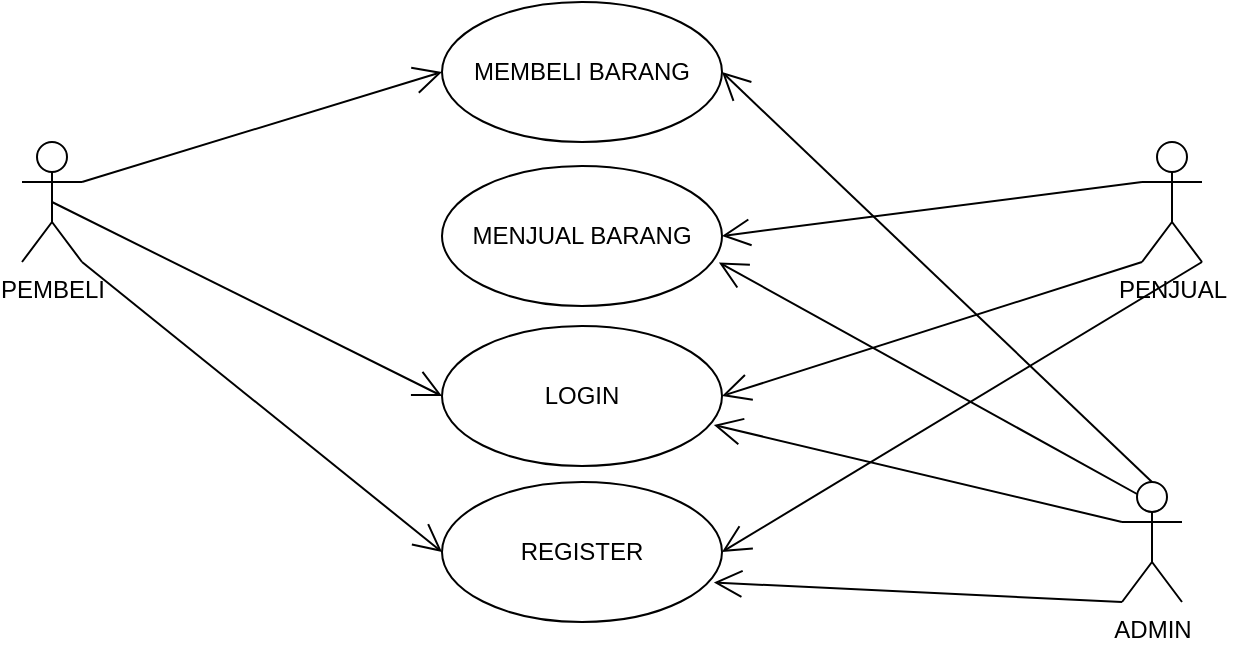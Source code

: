 <mxfile version="21.0.6" type="github">
  <diagram name="Halaman-1" id="JadzvBhNwNV5UIP1mybV">
    <mxGraphModel dx="1222" dy="648" grid="1" gridSize="10" guides="1" tooltips="1" connect="1" arrows="1" fold="1" page="1" pageScale="1" pageWidth="850" pageHeight="1100" math="0" shadow="0">
      <root>
        <mxCell id="0" />
        <mxCell id="1" parent="0" />
        <mxCell id="GqgrO-r8ar6rWsFQ3bd4-1" value="PEMBELI" style="shape=umlActor;verticalLabelPosition=bottom;verticalAlign=top;html=1;" vertex="1" parent="1">
          <mxGeometry x="120" y="190" width="30" height="60" as="geometry" />
        </mxCell>
        <mxCell id="GqgrO-r8ar6rWsFQ3bd4-4" value="MEMBELI BARANG" style="ellipse;whiteSpace=wrap;html=1;" vertex="1" parent="1">
          <mxGeometry x="330" y="120" width="140" height="70" as="geometry" />
        </mxCell>
        <mxCell id="GqgrO-r8ar6rWsFQ3bd4-5" value="MENJUAL BARANG" style="ellipse;whiteSpace=wrap;html=1;" vertex="1" parent="1">
          <mxGeometry x="330" y="202" width="140" height="70" as="geometry" />
        </mxCell>
        <mxCell id="GqgrO-r8ar6rWsFQ3bd4-6" value="PENJUAL" style="shape=umlActor;verticalLabelPosition=bottom;verticalAlign=top;html=1;" vertex="1" parent="1">
          <mxGeometry x="680" y="190" width="30" height="60" as="geometry" />
        </mxCell>
        <mxCell id="GqgrO-r8ar6rWsFQ3bd4-10" value="" style="endArrow=open;endFill=1;endSize=12;html=1;rounded=0;entryX=0;entryY=0.5;entryDx=0;entryDy=0;exitX=1;exitY=0.333;exitDx=0;exitDy=0;exitPerimeter=0;" edge="1" parent="1" source="GqgrO-r8ar6rWsFQ3bd4-1" target="GqgrO-r8ar6rWsFQ3bd4-4">
          <mxGeometry width="160" relative="1" as="geometry">
            <mxPoint x="340" y="330" as="sourcePoint" />
            <mxPoint x="500" y="330" as="targetPoint" />
          </mxGeometry>
        </mxCell>
        <mxCell id="GqgrO-r8ar6rWsFQ3bd4-11" value="" style="endArrow=open;endFill=1;endSize=12;html=1;rounded=0;entryX=1;entryY=0.5;entryDx=0;entryDy=0;" edge="1" parent="1" target="GqgrO-r8ar6rWsFQ3bd4-5">
          <mxGeometry width="160" relative="1" as="geometry">
            <mxPoint x="680" y="210" as="sourcePoint" />
            <mxPoint x="500" y="330" as="targetPoint" />
          </mxGeometry>
        </mxCell>
        <mxCell id="GqgrO-r8ar6rWsFQ3bd4-12" value="LOGIN" style="ellipse;whiteSpace=wrap;html=1;" vertex="1" parent="1">
          <mxGeometry x="330" y="282" width="140" height="70" as="geometry" />
        </mxCell>
        <mxCell id="GqgrO-r8ar6rWsFQ3bd4-13" value="REGISTER" style="ellipse;whiteSpace=wrap;html=1;" vertex="1" parent="1">
          <mxGeometry x="330" y="360" width="140" height="70" as="geometry" />
        </mxCell>
        <mxCell id="GqgrO-r8ar6rWsFQ3bd4-14" value="" style="endArrow=open;endFill=1;endSize=12;html=1;rounded=0;entryX=0;entryY=0.5;entryDx=0;entryDy=0;exitX=0.5;exitY=0.5;exitDx=0;exitDy=0;exitPerimeter=0;" edge="1" parent="1" source="GqgrO-r8ar6rWsFQ3bd4-1" target="GqgrO-r8ar6rWsFQ3bd4-12">
          <mxGeometry width="160" relative="1" as="geometry">
            <mxPoint x="340" y="330" as="sourcePoint" />
            <mxPoint x="500" y="330" as="targetPoint" />
          </mxGeometry>
        </mxCell>
        <mxCell id="GqgrO-r8ar6rWsFQ3bd4-15" value="" style="endArrow=open;endFill=1;endSize=12;html=1;rounded=0;entryX=0;entryY=0.5;entryDx=0;entryDy=0;exitX=1;exitY=1;exitDx=0;exitDy=0;exitPerimeter=0;" edge="1" parent="1" source="GqgrO-r8ar6rWsFQ3bd4-1" target="GqgrO-r8ar6rWsFQ3bd4-13">
          <mxGeometry width="160" relative="1" as="geometry">
            <mxPoint x="160" y="237" as="sourcePoint" />
            <mxPoint x="340" y="327" as="targetPoint" />
          </mxGeometry>
        </mxCell>
        <mxCell id="GqgrO-r8ar6rWsFQ3bd4-17" value="" style="endArrow=open;endFill=1;endSize=12;html=1;rounded=0;entryX=1;entryY=0.5;entryDx=0;entryDy=0;exitX=0;exitY=1;exitDx=0;exitDy=0;exitPerimeter=0;" edge="1" parent="1" source="GqgrO-r8ar6rWsFQ3bd4-6" target="GqgrO-r8ar6rWsFQ3bd4-12">
          <mxGeometry width="160" relative="1" as="geometry">
            <mxPoint x="730" y="320" as="sourcePoint" />
            <mxPoint x="520" y="347" as="targetPoint" />
          </mxGeometry>
        </mxCell>
        <mxCell id="GqgrO-r8ar6rWsFQ3bd4-18" value="" style="endArrow=open;endFill=1;endSize=12;html=1;rounded=0;entryX=1;entryY=0.5;entryDx=0;entryDy=0;exitX=1;exitY=1;exitDx=0;exitDy=0;exitPerimeter=0;" edge="1" parent="1" source="GqgrO-r8ar6rWsFQ3bd4-6" target="GqgrO-r8ar6rWsFQ3bd4-13">
          <mxGeometry width="160" relative="1" as="geometry">
            <mxPoint x="340" y="330" as="sourcePoint" />
            <mxPoint x="500" y="330" as="targetPoint" />
          </mxGeometry>
        </mxCell>
        <mxCell id="GqgrO-r8ar6rWsFQ3bd4-19" value="ADMIN" style="shape=umlActor;verticalLabelPosition=bottom;verticalAlign=top;html=1;" vertex="1" parent="1">
          <mxGeometry x="670" y="360" width="30" height="60" as="geometry" />
        </mxCell>
        <mxCell id="GqgrO-r8ar6rWsFQ3bd4-21" value="" style="endArrow=open;endFill=1;endSize=12;html=1;rounded=0;entryX=0.971;entryY=0.718;entryDx=0;entryDy=0;entryPerimeter=0;exitX=0;exitY=1;exitDx=0;exitDy=0;exitPerimeter=0;" edge="1" parent="1" source="GqgrO-r8ar6rWsFQ3bd4-19" target="GqgrO-r8ar6rWsFQ3bd4-13">
          <mxGeometry width="160" relative="1" as="geometry">
            <mxPoint x="680" y="460" as="sourcePoint" />
            <mxPoint x="500" y="330" as="targetPoint" />
          </mxGeometry>
        </mxCell>
        <mxCell id="GqgrO-r8ar6rWsFQ3bd4-23" value="" style="endArrow=open;endFill=1;endSize=12;html=1;rounded=0;exitX=0;exitY=0.333;exitDx=0;exitDy=0;exitPerimeter=0;entryX=0.971;entryY=0.707;entryDx=0;entryDy=0;entryPerimeter=0;" edge="1" parent="1" source="GqgrO-r8ar6rWsFQ3bd4-19" target="GqgrO-r8ar6rWsFQ3bd4-12">
          <mxGeometry width="160" relative="1" as="geometry">
            <mxPoint x="340" y="330" as="sourcePoint" />
            <mxPoint x="460" y="330" as="targetPoint" />
          </mxGeometry>
        </mxCell>
        <mxCell id="GqgrO-r8ar6rWsFQ3bd4-24" value="" style="endArrow=open;endFill=1;endSize=12;html=1;rounded=0;entryX=0.989;entryY=0.689;entryDx=0;entryDy=0;entryPerimeter=0;exitX=0.25;exitY=0.1;exitDx=0;exitDy=0;exitPerimeter=0;" edge="1" parent="1" source="GqgrO-r8ar6rWsFQ3bd4-19" target="GqgrO-r8ar6rWsFQ3bd4-5">
          <mxGeometry width="160" relative="1" as="geometry">
            <mxPoint x="340" y="330" as="sourcePoint" />
            <mxPoint x="500" y="330" as="targetPoint" />
          </mxGeometry>
        </mxCell>
        <mxCell id="GqgrO-r8ar6rWsFQ3bd4-25" value="" style="endArrow=open;endFill=1;endSize=12;html=1;rounded=0;entryX=1;entryY=0.5;entryDx=0;entryDy=0;exitX=0.5;exitY=0;exitDx=0;exitDy=0;exitPerimeter=0;" edge="1" parent="1" source="GqgrO-r8ar6rWsFQ3bd4-19" target="GqgrO-r8ar6rWsFQ3bd4-4">
          <mxGeometry width="160" relative="1" as="geometry">
            <mxPoint x="340" y="330" as="sourcePoint" />
            <mxPoint x="500" y="330" as="targetPoint" />
          </mxGeometry>
        </mxCell>
      </root>
    </mxGraphModel>
  </diagram>
</mxfile>
